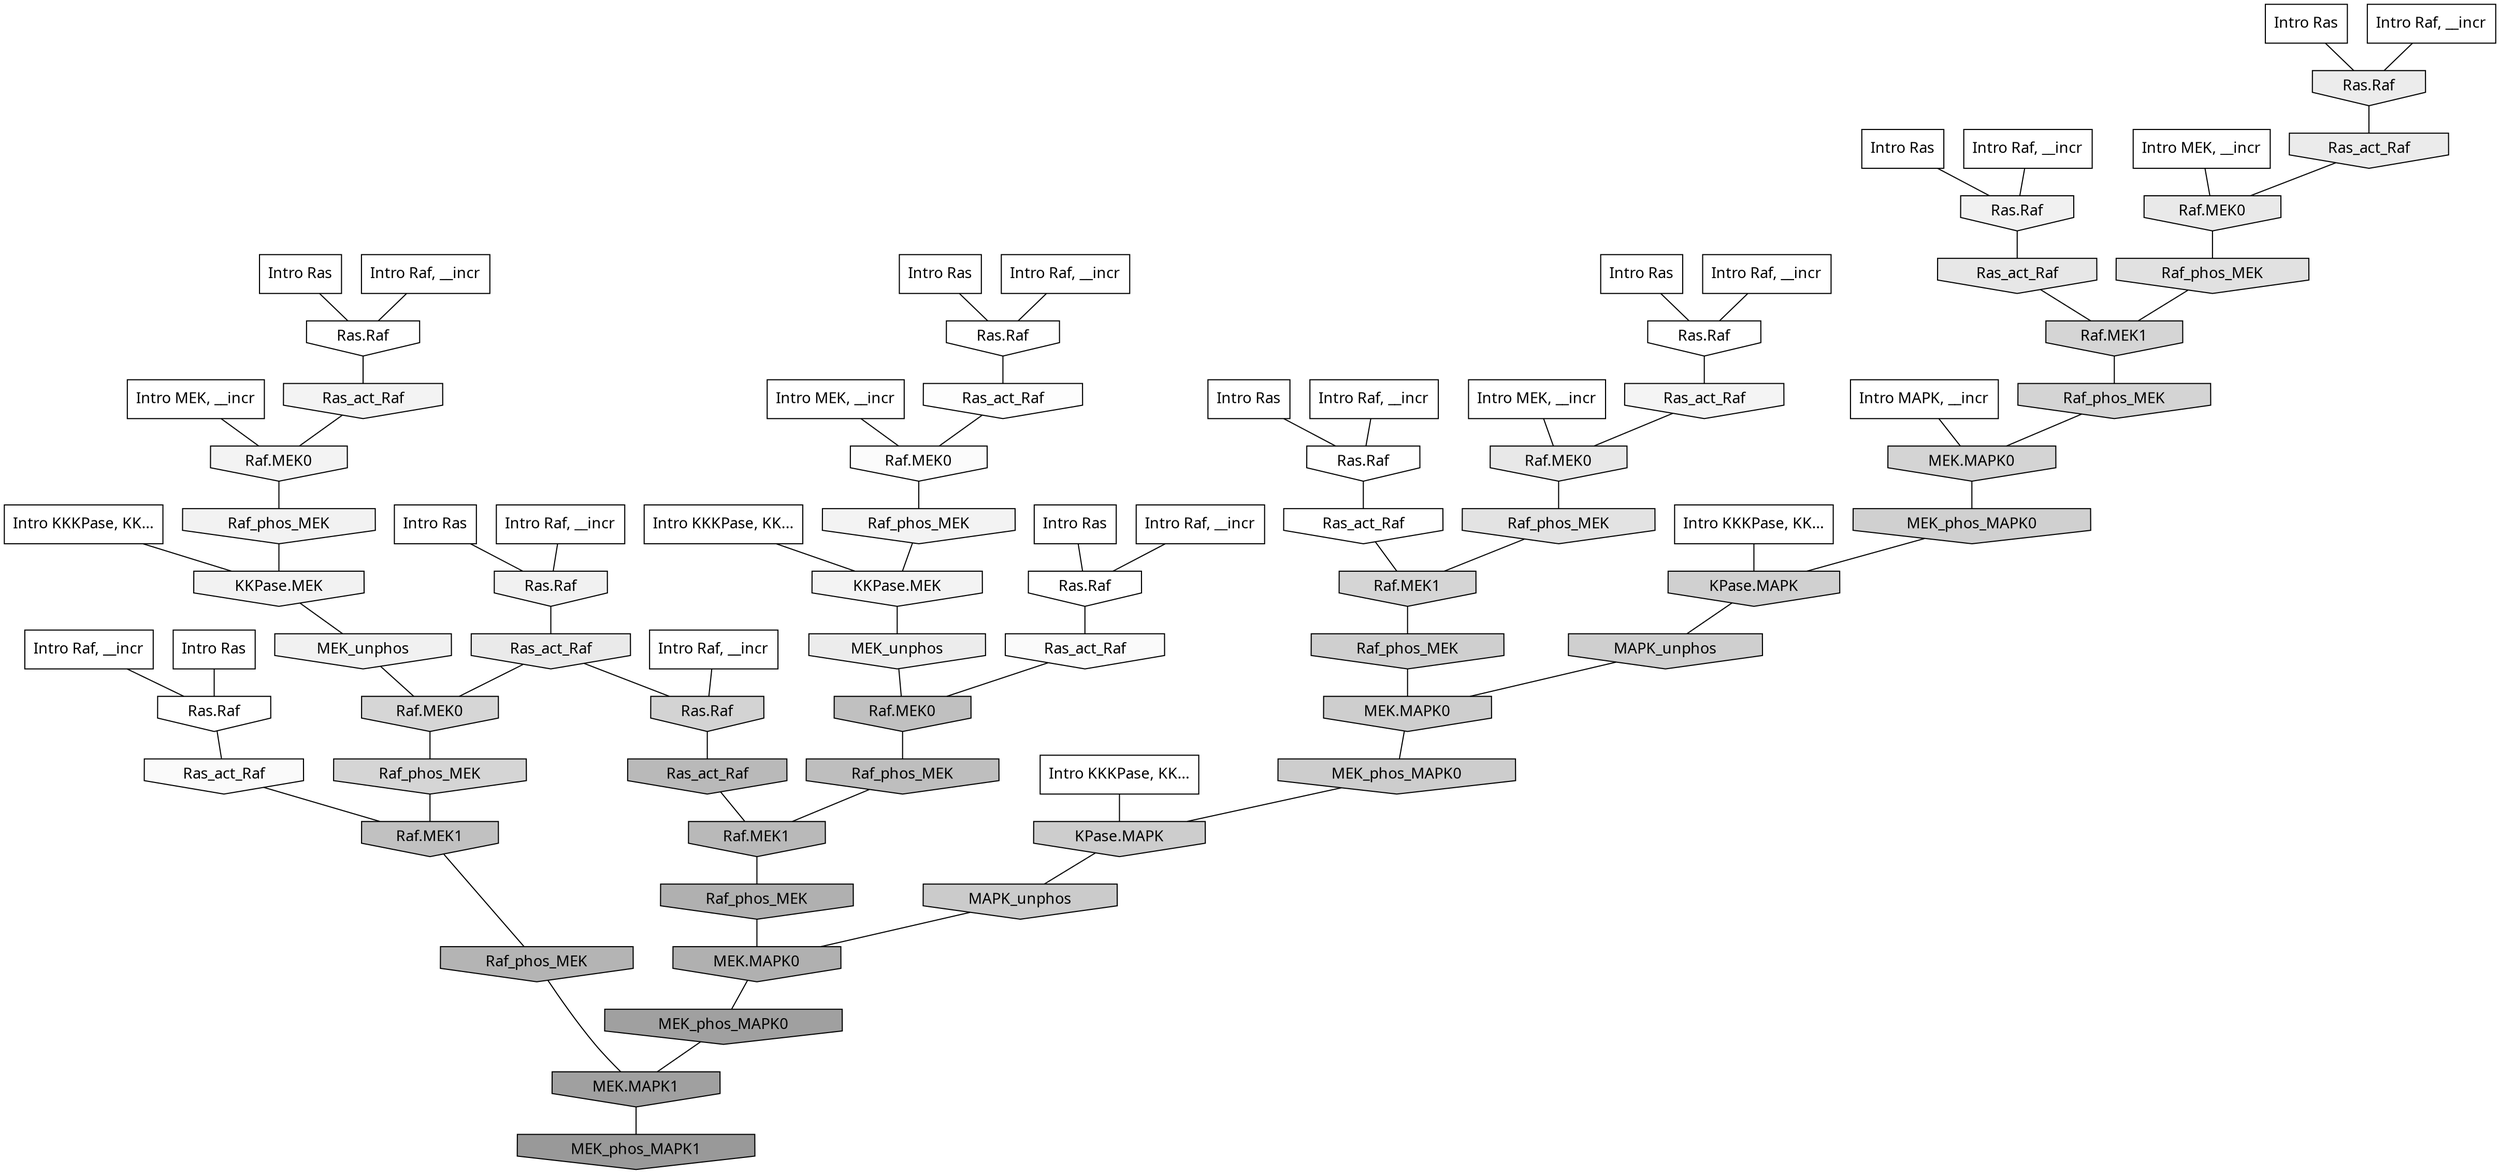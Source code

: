 digraph G{
  rankdir="TB";
  ranksep=0.30;
  node [fontname="CMU Serif"];
  edge [fontname="CMU Serif"];
  
  1 [label="Intro Ras", shape=rectangle, style=filled, fillcolor="0.000 0.000 1.000"]
  
  13 [label="Intro Ras", shape=rectangle, style=filled, fillcolor="0.000 0.000 1.000"]
  
  21 [label="Intro Ras", shape=rectangle, style=filled, fillcolor="0.000 0.000 1.000"]
  
  34 [label="Intro Ras", shape=rectangle, style=filled, fillcolor="0.000 0.000 1.000"]
  
  41 [label="Intro Ras", shape=rectangle, style=filled, fillcolor="0.000 0.000 1.000"]
  
  45 [label="Intro Ras", shape=rectangle, style=filled, fillcolor="0.000 0.000 1.000"]
  
  84 [label="Intro Ras", shape=rectangle, style=filled, fillcolor="0.000 0.000 1.000"]
  
  90 [label="Intro Ras", shape=rectangle, style=filled, fillcolor="0.000 0.000 1.000"]
  
  94 [label="Intro Ras", shape=rectangle, style=filled, fillcolor="0.000 0.000 1.000"]
  
  298 [label="Intro Raf, __incr", shape=rectangle, style=filled, fillcolor="0.000 0.000 1.000"]
  
  419 [label="Intro Raf, __incr", shape=rectangle, style=filled, fillcolor="0.000 0.000 1.000"]
  
  531 [label="Intro Raf, __incr", shape=rectangle, style=filled, fillcolor="0.000 0.000 1.000"]
  
  672 [label="Intro Raf, __incr", shape=rectangle, style=filled, fillcolor="0.000 0.000 1.000"]
  
  824 [label="Intro Raf, __incr", shape=rectangle, style=filled, fillcolor="0.000 0.000 1.000"]
  
  862 [label="Intro Raf, __incr", shape=rectangle, style=filled, fillcolor="0.000 0.000 1.000"]
  
  1001 [label="Intro Raf, __incr", shape=rectangle, style=filled, fillcolor="0.000 0.000 1.000"]
  
  1007 [label="Intro Raf, __incr", shape=rectangle, style=filled, fillcolor="0.000 0.000 1.000"]
  
  1049 [label="Intro Raf, __incr", shape=rectangle, style=filled, fillcolor="0.000 0.000 1.000"]
  
  1059 [label="Intro Raf, __incr", shape=rectangle, style=filled, fillcolor="0.000 0.000 1.000"]
  
  1467 [label="Intro MEK, __incr", shape=rectangle, style=filled, fillcolor="0.000 0.000 1.000"]
  
  1629 [label="Intro MEK, __incr", shape=rectangle, style=filled, fillcolor="0.000 0.000 1.000"]
  
  1898 [label="Intro MEK, __incr", shape=rectangle, style=filled, fillcolor="0.000 0.000 1.000"]
  
  1981 [label="Intro MEK, __incr", shape=rectangle, style=filled, fillcolor="0.000 0.000 1.000"]
  
  2294 [label="Intro MAPK, __incr", shape=rectangle, style=filled, fillcolor="0.000 0.000 1.000"]
  
  3125 [label="Intro KKKPase, KK...", shape=rectangle, style=filled, fillcolor="0.000 0.000 1.000"]
  
  3130 [label="Intro KKKPase, KK...", shape=rectangle, style=filled, fillcolor="0.000 0.000 1.000"]
  
  3139 [label="Intro KKKPase, KK...", shape=rectangle, style=filled, fillcolor="0.000 0.000 1.000"]
  
  3159 [label="Intro KKKPase, KK...", shape=rectangle, style=filled, fillcolor="0.000 0.000 1.000"]
  
  3241 [label="Ras.Raf", shape=invhouse, style=filled, fillcolor="0.000 0.000 1.000"]
  
  3282 [label="Ras.Raf", shape=invhouse, style=filled, fillcolor="0.000 0.000 1.000"]
  
  3283 [label="Ras.Raf", shape=invhouse, style=filled, fillcolor="0.000 0.000 1.000"]
  
  3295 [label="Ras.Raf", shape=invhouse, style=filled, fillcolor="0.000 0.000 1.000"]
  
  3301 [label="Ras.Raf", shape=invhouse, style=filled, fillcolor="0.000 0.000 1.000"]
  
  3334 [label="Ras.Raf", shape=invhouse, style=filled, fillcolor="0.000 0.000 0.997"]
  
  3336 [label="Ras_act_Raf", shape=invhouse, style=filled, fillcolor="0.000 0.000 0.997"]
  
  3392 [label="Ras_act_Raf", shape=invhouse, style=filled, fillcolor="0.000 0.000 0.990"]
  
  3458 [label="Raf.MEK0", shape=invhouse, style=filled, fillcolor="0.000 0.000 0.981"]
  
  3468 [label="Ras_act_Raf", shape=invhouse, style=filled, fillcolor="0.000 0.000 0.980"]
  
  3480 [label="Ras_act_Raf", shape=invhouse, style=filled, fillcolor="0.000 0.000 0.978"]
  
  3693 [label="Ras_act_Raf", shape=invhouse, style=filled, fillcolor="0.000 0.000 0.957"]
  
  3771 [label="Raf_phos_MEK", shape=invhouse, style=filled, fillcolor="0.000 0.000 0.952"]
  
  3791 [label="KKPase.MEK", shape=invhouse, style=filled, fillcolor="0.000 0.000 0.951"]
  
  3793 [label="Ras_act_Raf", shape=invhouse, style=filled, fillcolor="0.000 0.000 0.951"]
  
  3796 [label="Raf.MEK0", shape=invhouse, style=filled, fillcolor="0.000 0.000 0.951"]
  
  3877 [label="Raf_phos_MEK", shape=invhouse, style=filled, fillcolor="0.000 0.000 0.946"]
  
  3888 [label="KKPase.MEK", shape=invhouse, style=filled, fillcolor="0.000 0.000 0.946"]
  
  3904 [label="Ras.Raf", shape=invhouse, style=filled, fillcolor="0.000 0.000 0.945"]
  
  3939 [label="Ras.Raf", shape=invhouse, style=filled, fillcolor="0.000 0.000 0.943"]
  
  3956 [label="MEK_unphos", shape=invhouse, style=filled, fillcolor="0.000 0.000 0.942"]
  
  4298 [label="MEK_unphos", shape=invhouse, style=filled, fillcolor="0.000 0.000 0.923"]
  
  4307 [label="Ras.Raf", shape=invhouse, style=filled, fillcolor="0.000 0.000 0.923"]
  
  4368 [label="Ras_act_Raf", shape=invhouse, style=filled, fillcolor="0.000 0.000 0.919"]
  
  4444 [label="Ras_act_Raf", shape=invhouse, style=filled, fillcolor="0.000 0.000 0.915"]
  
  4472 [label="Raf.MEK0", shape=invhouse, style=filled, fillcolor="0.000 0.000 0.914"]
  
  4587 [label="Raf.MEK0", shape=invhouse, style=filled, fillcolor="0.000 0.000 0.907"]
  
  4682 [label="Ras_act_Raf", shape=invhouse, style=filled, fillcolor="0.000 0.000 0.904"]
  
  5016 [label="Raf_phos_MEK", shape=invhouse, style=filled, fillcolor="0.000 0.000 0.887"]
  
  5140 [label="Raf_phos_MEK", shape=invhouse, style=filled, fillcolor="0.000 0.000 0.880"]
  
  6099 [label="Raf.MEK0", shape=invhouse, style=filled, fillcolor="0.000 0.000 0.838"]
  
  6178 [label="Raf.MEK1", shape=invhouse, style=filled, fillcolor="0.000 0.000 0.835"]
  
  6204 [label="Raf_phos_MEK", shape=invhouse, style=filled, fillcolor="0.000 0.000 0.834"]
  
  6252 [label="Raf.MEK1", shape=invhouse, style=filled, fillcolor="0.000 0.000 0.833"]
  
  6349 [label="Raf_phos_MEK", shape=invhouse, style=filled, fillcolor="0.000 0.000 0.830"]
  
  6351 [label="MEK.MAPK0", shape=invhouse, style=filled, fillcolor="0.000 0.000 0.830"]
  
  6479 [label="Ras.Raf", shape=invhouse, style=filled, fillcolor="0.000 0.000 0.825"]
  
  6802 [label="MEK_phos_MAPK0", shape=invhouse, style=filled, fillcolor="0.000 0.000 0.815"]
  
  6805 [label="KPase.MAPK", shape=invhouse, style=filled, fillcolor="0.000 0.000 0.815"]
  
  6928 [label="MAPK_unphos", shape=invhouse, style=filled, fillcolor="0.000 0.000 0.812"]
  
  7003 [label="Raf_phos_MEK", shape=invhouse, style=filled, fillcolor="0.000 0.000 0.809"]
  
  7148 [label="MEK.MAPK0", shape=invhouse, style=filled, fillcolor="0.000 0.000 0.806"]
  
  7270 [label="MEK_phos_MAPK0", shape=invhouse, style=filled, fillcolor="0.000 0.000 0.802"]
  
  7287 [label="KPase.MAPK", shape=invhouse, style=filled, fillcolor="0.000 0.000 0.802"]
  
  7583 [label="MAPK_unphos", shape=invhouse, style=filled, fillcolor="0.000 0.000 0.795"]
  
  9164 [label="Raf.MEK1", shape=invhouse, style=filled, fillcolor="0.000 0.000 0.756"]
  
  9335 [label="Raf.MEK0", shape=invhouse, style=filled, fillcolor="0.000 0.000 0.753"]
  
  9872 [label="Raf_phos_MEK", shape=invhouse, style=filled, fillcolor="0.000 0.000 0.744"]
  
  10934 [label="Ras_act_Raf", shape=invhouse, style=filled, fillcolor="0.000 0.000 0.726"]
  
  10938 [label="Raf.MEK1", shape=invhouse, style=filled, fillcolor="0.000 0.000 0.726"]
  
  12302 [label="Raf_phos_MEK", shape=invhouse, style=filled, fillcolor="0.000 0.000 0.706"]
  
  13747 [label="Raf_phos_MEK", shape=invhouse, style=filled, fillcolor="0.000 0.000 0.688"]
  
  13751 [label="MEK.MAPK0", shape=invhouse, style=filled, fillcolor="0.000 0.000 0.688"]
  
  17452 [label="MEK_phos_MAPK0", shape=invhouse, style=filled, fillcolor="0.000 0.000 0.628"]
  
  17453 [label="MEK.MAPK1", shape=invhouse, style=filled, fillcolor="0.000 0.000 0.628"]
  
  18347 [label="MEK_phos_MAPK1", shape=invhouse, style=filled, fillcolor="0.000 0.000 0.600"]
  
  
  17453 -> 18347 [dir=none, color="0.000 0.000 0.000"] 
  17452 -> 17453 [dir=none, color="0.000 0.000 0.000"] 
  13751 -> 17452 [dir=none, color="0.000 0.000 0.000"] 
  13747 -> 13751 [dir=none, color="0.000 0.000 0.000"] 
  12302 -> 17453 [dir=none, color="0.000 0.000 0.000"] 
  10938 -> 13747 [dir=none, color="0.000 0.000 0.000"] 
  10934 -> 10938 [dir=none, color="0.000 0.000 0.000"] 
  9872 -> 10938 [dir=none, color="0.000 0.000 0.000"] 
  9335 -> 9872 [dir=none, color="0.000 0.000 0.000"] 
  9164 -> 12302 [dir=none, color="0.000 0.000 0.000"] 
  7583 -> 13751 [dir=none, color="0.000 0.000 0.000"] 
  7287 -> 7583 [dir=none, color="0.000 0.000 0.000"] 
  7270 -> 7287 [dir=none, color="0.000 0.000 0.000"] 
  7148 -> 7270 [dir=none, color="0.000 0.000 0.000"] 
  7003 -> 7148 [dir=none, color="0.000 0.000 0.000"] 
  6928 -> 7148 [dir=none, color="0.000 0.000 0.000"] 
  6805 -> 6928 [dir=none, color="0.000 0.000 0.000"] 
  6802 -> 6805 [dir=none, color="0.000 0.000 0.000"] 
  6479 -> 10934 [dir=none, color="0.000 0.000 0.000"] 
  6351 -> 6802 [dir=none, color="0.000 0.000 0.000"] 
  6349 -> 6351 [dir=none, color="0.000 0.000 0.000"] 
  6252 -> 6349 [dir=none, color="0.000 0.000 0.000"] 
  6204 -> 9164 [dir=none, color="0.000 0.000 0.000"] 
  6178 -> 7003 [dir=none, color="0.000 0.000 0.000"] 
  6099 -> 6204 [dir=none, color="0.000 0.000 0.000"] 
  5140 -> 6252 [dir=none, color="0.000 0.000 0.000"] 
  5016 -> 6178 [dir=none, color="0.000 0.000 0.000"] 
  4682 -> 6252 [dir=none, color="0.000 0.000 0.000"] 
  4587 -> 5016 [dir=none, color="0.000 0.000 0.000"] 
  4472 -> 5140 [dir=none, color="0.000 0.000 0.000"] 
  4444 -> 6099 [dir=none, color="0.000 0.000 0.000"] 
  4444 -> 6479 [dir=none, color="0.000 0.000 0.000"] 
  4368 -> 4472 [dir=none, color="0.000 0.000 0.000"] 
  4307 -> 4368 [dir=none, color="0.000 0.000 0.000"] 
  4298 -> 9335 [dir=none, color="0.000 0.000 0.000"] 
  3956 -> 6099 [dir=none, color="0.000 0.000 0.000"] 
  3939 -> 4682 [dir=none, color="0.000 0.000 0.000"] 
  3904 -> 4444 [dir=none, color="0.000 0.000 0.000"] 
  3888 -> 3956 [dir=none, color="0.000 0.000 0.000"] 
  3877 -> 3888 [dir=none, color="0.000 0.000 0.000"] 
  3796 -> 3877 [dir=none, color="0.000 0.000 0.000"] 
  3793 -> 3796 [dir=none, color="0.000 0.000 0.000"] 
  3791 -> 4298 [dir=none, color="0.000 0.000 0.000"] 
  3771 -> 3791 [dir=none, color="0.000 0.000 0.000"] 
  3693 -> 4587 [dir=none, color="0.000 0.000 0.000"] 
  3480 -> 9164 [dir=none, color="0.000 0.000 0.000"] 
  3468 -> 9335 [dir=none, color="0.000 0.000 0.000"] 
  3458 -> 3771 [dir=none, color="0.000 0.000 0.000"] 
  3392 -> 3458 [dir=none, color="0.000 0.000 0.000"] 
  3336 -> 6178 [dir=none, color="0.000 0.000 0.000"] 
  3334 -> 3468 [dir=none, color="0.000 0.000 0.000"] 
  3301 -> 3336 [dir=none, color="0.000 0.000 0.000"] 
  3295 -> 3392 [dir=none, color="0.000 0.000 0.000"] 
  3283 -> 3480 [dir=none, color="0.000 0.000 0.000"] 
  3282 -> 3793 [dir=none, color="0.000 0.000 0.000"] 
  3241 -> 3693 [dir=none, color="0.000 0.000 0.000"] 
  3159 -> 3888 [dir=none, color="0.000 0.000 0.000"] 
  3139 -> 3791 [dir=none, color="0.000 0.000 0.000"] 
  3130 -> 7287 [dir=none, color="0.000 0.000 0.000"] 
  3125 -> 6805 [dir=none, color="0.000 0.000 0.000"] 
  2294 -> 6351 [dir=none, color="0.000 0.000 0.000"] 
  1981 -> 4587 [dir=none, color="0.000 0.000 0.000"] 
  1898 -> 4472 [dir=none, color="0.000 0.000 0.000"] 
  1629 -> 3458 [dir=none, color="0.000 0.000 0.000"] 
  1467 -> 3796 [dir=none, color="0.000 0.000 0.000"] 
  1059 -> 3904 [dir=none, color="0.000 0.000 0.000"] 
  1049 -> 3295 [dir=none, color="0.000 0.000 0.000"] 
  1007 -> 3282 [dir=none, color="0.000 0.000 0.000"] 
  1001 -> 3939 [dir=none, color="0.000 0.000 0.000"] 
  862 -> 3241 [dir=none, color="0.000 0.000 0.000"] 
  824 -> 3301 [dir=none, color="0.000 0.000 0.000"] 
  672 -> 6479 [dir=none, color="0.000 0.000 0.000"] 
  531 -> 3283 [dir=none, color="0.000 0.000 0.000"] 
  419 -> 4307 [dir=none, color="0.000 0.000 0.000"] 
  298 -> 3334 [dir=none, color="0.000 0.000 0.000"] 
  94 -> 3283 [dir=none, color="0.000 0.000 0.000"] 
  90 -> 3939 [dir=none, color="0.000 0.000 0.000"] 
  84 -> 3904 [dir=none, color="0.000 0.000 0.000"] 
  45 -> 3241 [dir=none, color="0.000 0.000 0.000"] 
  41 -> 3301 [dir=none, color="0.000 0.000 0.000"] 
  34 -> 3282 [dir=none, color="0.000 0.000 0.000"] 
  21 -> 3295 [dir=none, color="0.000 0.000 0.000"] 
  13 -> 3334 [dir=none, color="0.000 0.000 0.000"] 
  1 -> 4307 [dir=none, color="0.000 0.000 0.000"] 
  
  }
